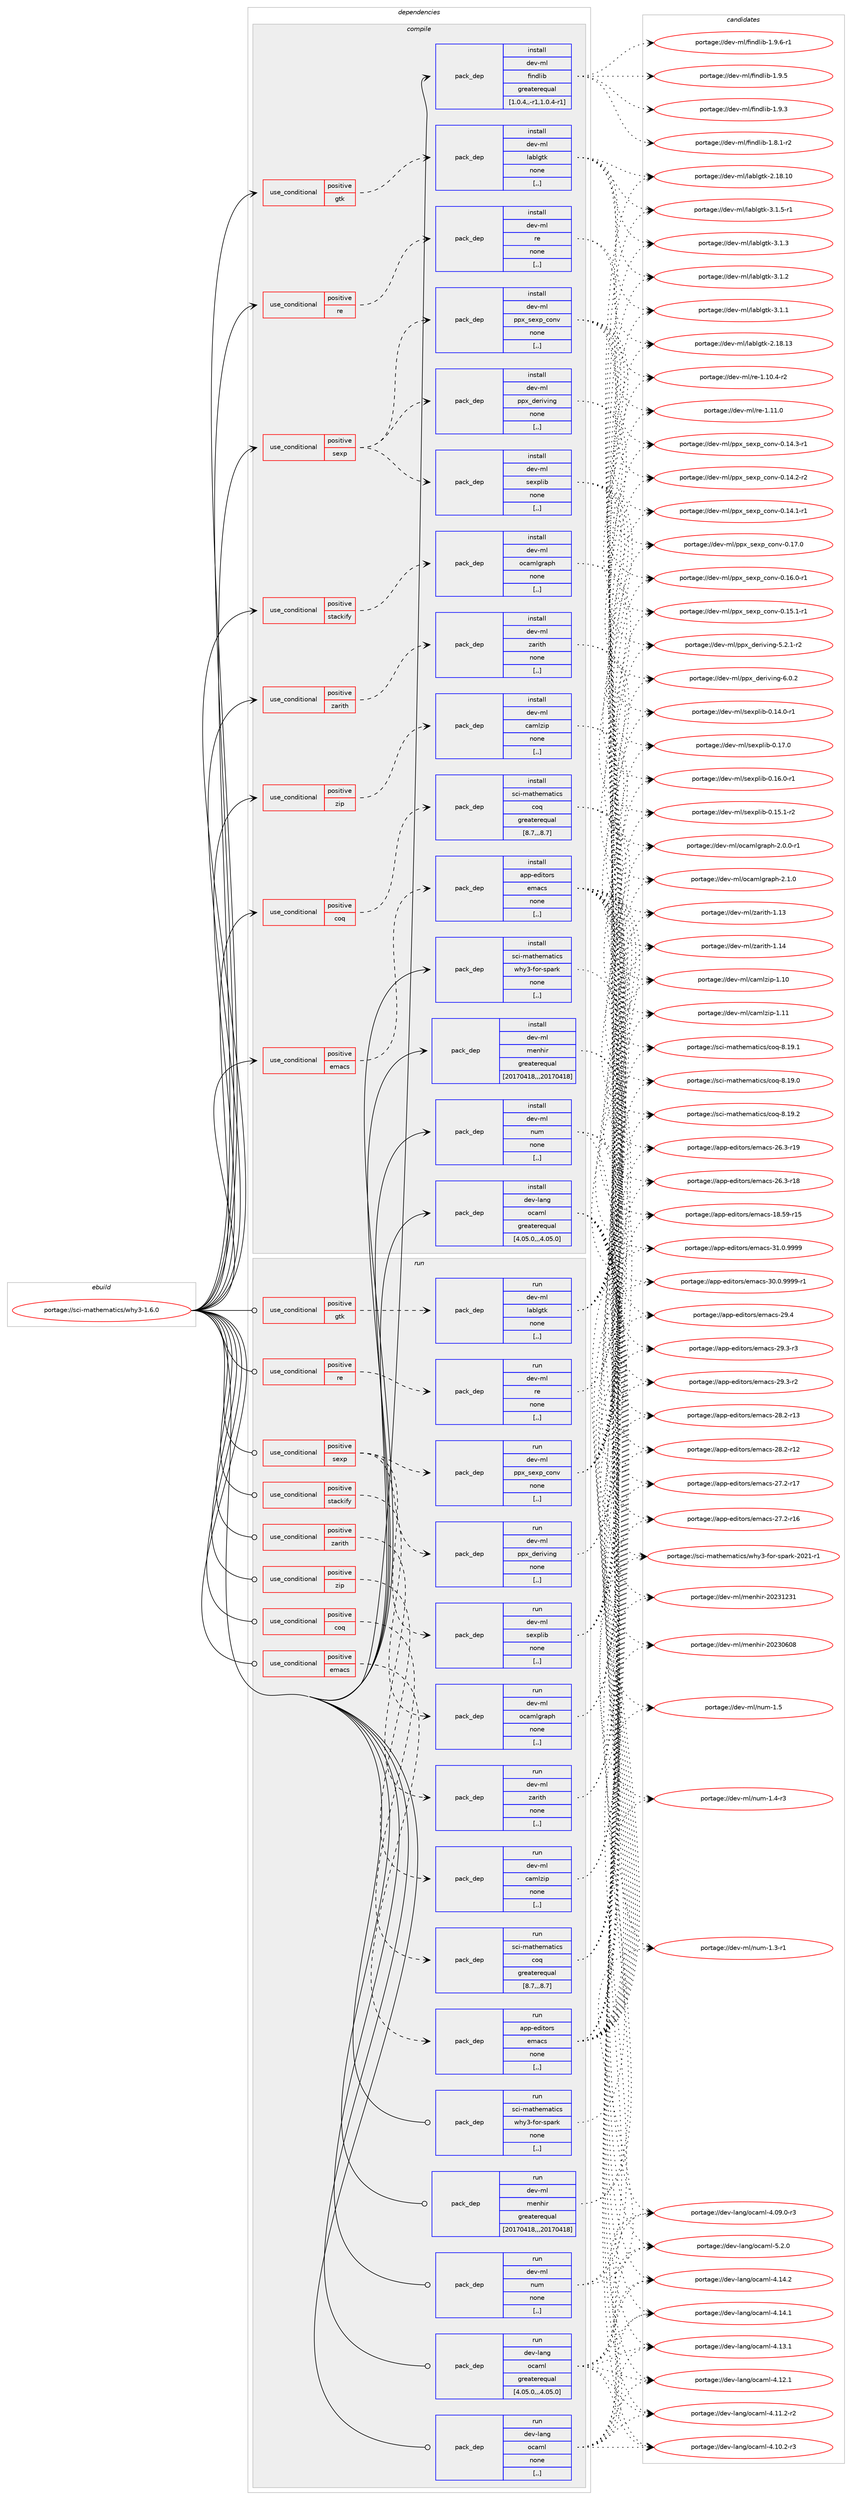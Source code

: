 digraph prolog {

# *************
# Graph options
# *************

newrank=true;
concentrate=true;
compound=true;
graph [rankdir=LR,fontname=Helvetica,fontsize=10,ranksep=1.5];#, ranksep=2.5, nodesep=0.2];
edge  [arrowhead=vee];
node  [fontname=Helvetica,fontsize=10];

# **********
# The ebuild
# **********

subgraph cluster_leftcol {
color=gray;
label=<<i>ebuild</i>>;
id [label="portage://sci-mathematics/why3-1.6.0", color=red, width=4, href="../sci-mathematics/why3-1.6.0.svg"];
}

# ****************
# The dependencies
# ****************

subgraph cluster_midcol {
color=gray;
label=<<i>dependencies</i>>;
subgraph cluster_compile {
fillcolor="#eeeeee";
style=filled;
label=<<i>compile</i>>;
subgraph cond108858 {
dependency410272 [label=<<TABLE BORDER="0" CELLBORDER="1" CELLSPACING="0" CELLPADDING="4"><TR><TD ROWSPAN="3" CELLPADDING="10">use_conditional</TD></TR><TR><TD>positive</TD></TR><TR><TD>coq</TD></TR></TABLE>>, shape=none, color=red];
subgraph pack298514 {
dependency410273 [label=<<TABLE BORDER="0" CELLBORDER="1" CELLSPACING="0" CELLPADDING="4" WIDTH="220"><TR><TD ROWSPAN="6" CELLPADDING="30">pack_dep</TD></TR><TR><TD WIDTH="110">install</TD></TR><TR><TD>sci-mathematics</TD></TR><TR><TD>coq</TD></TR><TR><TD>greaterequal</TD></TR><TR><TD>[8.7,,,8.7]</TD></TR></TABLE>>, shape=none, color=blue];
}
dependency410272:e -> dependency410273:w [weight=20,style="dashed",arrowhead="vee"];
}
id:e -> dependency410272:w [weight=20,style="solid",arrowhead="vee"];
subgraph cond108859 {
dependency410274 [label=<<TABLE BORDER="0" CELLBORDER="1" CELLSPACING="0" CELLPADDING="4"><TR><TD ROWSPAN="3" CELLPADDING="10">use_conditional</TD></TR><TR><TD>positive</TD></TR><TR><TD>emacs</TD></TR></TABLE>>, shape=none, color=red];
subgraph pack298515 {
dependency410275 [label=<<TABLE BORDER="0" CELLBORDER="1" CELLSPACING="0" CELLPADDING="4" WIDTH="220"><TR><TD ROWSPAN="6" CELLPADDING="30">pack_dep</TD></TR><TR><TD WIDTH="110">install</TD></TR><TR><TD>app-editors</TD></TR><TR><TD>emacs</TD></TR><TR><TD>none</TD></TR><TR><TD>[,,]</TD></TR></TABLE>>, shape=none, color=blue];
}
dependency410274:e -> dependency410275:w [weight=20,style="dashed",arrowhead="vee"];
}
id:e -> dependency410274:w [weight=20,style="solid",arrowhead="vee"];
subgraph cond108860 {
dependency410276 [label=<<TABLE BORDER="0" CELLBORDER="1" CELLSPACING="0" CELLPADDING="4"><TR><TD ROWSPAN="3" CELLPADDING="10">use_conditional</TD></TR><TR><TD>positive</TD></TR><TR><TD>gtk</TD></TR></TABLE>>, shape=none, color=red];
subgraph pack298516 {
dependency410277 [label=<<TABLE BORDER="0" CELLBORDER="1" CELLSPACING="0" CELLPADDING="4" WIDTH="220"><TR><TD ROWSPAN="6" CELLPADDING="30">pack_dep</TD></TR><TR><TD WIDTH="110">install</TD></TR><TR><TD>dev-ml</TD></TR><TR><TD>lablgtk</TD></TR><TR><TD>none</TD></TR><TR><TD>[,,]</TD></TR></TABLE>>, shape=none, color=blue];
}
dependency410276:e -> dependency410277:w [weight=20,style="dashed",arrowhead="vee"];
}
id:e -> dependency410276:w [weight=20,style="solid",arrowhead="vee"];
subgraph cond108861 {
dependency410278 [label=<<TABLE BORDER="0" CELLBORDER="1" CELLSPACING="0" CELLPADDING="4"><TR><TD ROWSPAN="3" CELLPADDING="10">use_conditional</TD></TR><TR><TD>positive</TD></TR><TR><TD>re</TD></TR></TABLE>>, shape=none, color=red];
subgraph pack298517 {
dependency410279 [label=<<TABLE BORDER="0" CELLBORDER="1" CELLSPACING="0" CELLPADDING="4" WIDTH="220"><TR><TD ROWSPAN="6" CELLPADDING="30">pack_dep</TD></TR><TR><TD WIDTH="110">install</TD></TR><TR><TD>dev-ml</TD></TR><TR><TD>re</TD></TR><TR><TD>none</TD></TR><TR><TD>[,,]</TD></TR></TABLE>>, shape=none, color=blue];
}
dependency410278:e -> dependency410279:w [weight=20,style="dashed",arrowhead="vee"];
}
id:e -> dependency410278:w [weight=20,style="solid",arrowhead="vee"];
subgraph cond108862 {
dependency410280 [label=<<TABLE BORDER="0" CELLBORDER="1" CELLSPACING="0" CELLPADDING="4"><TR><TD ROWSPAN="3" CELLPADDING="10">use_conditional</TD></TR><TR><TD>positive</TD></TR><TR><TD>sexp</TD></TR></TABLE>>, shape=none, color=red];
subgraph pack298518 {
dependency410281 [label=<<TABLE BORDER="0" CELLBORDER="1" CELLSPACING="0" CELLPADDING="4" WIDTH="220"><TR><TD ROWSPAN="6" CELLPADDING="30">pack_dep</TD></TR><TR><TD WIDTH="110">install</TD></TR><TR><TD>dev-ml</TD></TR><TR><TD>ppx_deriving</TD></TR><TR><TD>none</TD></TR><TR><TD>[,,]</TD></TR></TABLE>>, shape=none, color=blue];
}
dependency410280:e -> dependency410281:w [weight=20,style="dashed",arrowhead="vee"];
subgraph pack298519 {
dependency410282 [label=<<TABLE BORDER="0" CELLBORDER="1" CELLSPACING="0" CELLPADDING="4" WIDTH="220"><TR><TD ROWSPAN="6" CELLPADDING="30">pack_dep</TD></TR><TR><TD WIDTH="110">install</TD></TR><TR><TD>dev-ml</TD></TR><TR><TD>ppx_sexp_conv</TD></TR><TR><TD>none</TD></TR><TR><TD>[,,]</TD></TR></TABLE>>, shape=none, color=blue];
}
dependency410280:e -> dependency410282:w [weight=20,style="dashed",arrowhead="vee"];
subgraph pack298520 {
dependency410283 [label=<<TABLE BORDER="0" CELLBORDER="1" CELLSPACING="0" CELLPADDING="4" WIDTH="220"><TR><TD ROWSPAN="6" CELLPADDING="30">pack_dep</TD></TR><TR><TD WIDTH="110">install</TD></TR><TR><TD>dev-ml</TD></TR><TR><TD>sexplib</TD></TR><TR><TD>none</TD></TR><TR><TD>[,,]</TD></TR></TABLE>>, shape=none, color=blue];
}
dependency410280:e -> dependency410283:w [weight=20,style="dashed",arrowhead="vee"];
}
id:e -> dependency410280:w [weight=20,style="solid",arrowhead="vee"];
subgraph cond108863 {
dependency410284 [label=<<TABLE BORDER="0" CELLBORDER="1" CELLSPACING="0" CELLPADDING="4"><TR><TD ROWSPAN="3" CELLPADDING="10">use_conditional</TD></TR><TR><TD>positive</TD></TR><TR><TD>stackify</TD></TR></TABLE>>, shape=none, color=red];
subgraph pack298521 {
dependency410285 [label=<<TABLE BORDER="0" CELLBORDER="1" CELLSPACING="0" CELLPADDING="4" WIDTH="220"><TR><TD ROWSPAN="6" CELLPADDING="30">pack_dep</TD></TR><TR><TD WIDTH="110">install</TD></TR><TR><TD>dev-ml</TD></TR><TR><TD>ocamlgraph</TD></TR><TR><TD>none</TD></TR><TR><TD>[,,]</TD></TR></TABLE>>, shape=none, color=blue];
}
dependency410284:e -> dependency410285:w [weight=20,style="dashed",arrowhead="vee"];
}
id:e -> dependency410284:w [weight=20,style="solid",arrowhead="vee"];
subgraph cond108864 {
dependency410286 [label=<<TABLE BORDER="0" CELLBORDER="1" CELLSPACING="0" CELLPADDING="4"><TR><TD ROWSPAN="3" CELLPADDING="10">use_conditional</TD></TR><TR><TD>positive</TD></TR><TR><TD>zarith</TD></TR></TABLE>>, shape=none, color=red];
subgraph pack298522 {
dependency410287 [label=<<TABLE BORDER="0" CELLBORDER="1" CELLSPACING="0" CELLPADDING="4" WIDTH="220"><TR><TD ROWSPAN="6" CELLPADDING="30">pack_dep</TD></TR><TR><TD WIDTH="110">install</TD></TR><TR><TD>dev-ml</TD></TR><TR><TD>zarith</TD></TR><TR><TD>none</TD></TR><TR><TD>[,,]</TD></TR></TABLE>>, shape=none, color=blue];
}
dependency410286:e -> dependency410287:w [weight=20,style="dashed",arrowhead="vee"];
}
id:e -> dependency410286:w [weight=20,style="solid",arrowhead="vee"];
subgraph cond108865 {
dependency410288 [label=<<TABLE BORDER="0" CELLBORDER="1" CELLSPACING="0" CELLPADDING="4"><TR><TD ROWSPAN="3" CELLPADDING="10">use_conditional</TD></TR><TR><TD>positive</TD></TR><TR><TD>zip</TD></TR></TABLE>>, shape=none, color=red];
subgraph pack298523 {
dependency410289 [label=<<TABLE BORDER="0" CELLBORDER="1" CELLSPACING="0" CELLPADDING="4" WIDTH="220"><TR><TD ROWSPAN="6" CELLPADDING="30">pack_dep</TD></TR><TR><TD WIDTH="110">install</TD></TR><TR><TD>dev-ml</TD></TR><TR><TD>camlzip</TD></TR><TR><TD>none</TD></TR><TR><TD>[,,]</TD></TR></TABLE>>, shape=none, color=blue];
}
dependency410288:e -> dependency410289:w [weight=20,style="dashed",arrowhead="vee"];
}
id:e -> dependency410288:w [weight=20,style="solid",arrowhead="vee"];
subgraph pack298524 {
dependency410290 [label=<<TABLE BORDER="0" CELLBORDER="1" CELLSPACING="0" CELLPADDING="4" WIDTH="220"><TR><TD ROWSPAN="6" CELLPADDING="30">pack_dep</TD></TR><TR><TD WIDTH="110">install</TD></TR><TR><TD>dev-lang</TD></TR><TR><TD>ocaml</TD></TR><TR><TD>greaterequal</TD></TR><TR><TD>[4.05.0,,,4.05.0]</TD></TR></TABLE>>, shape=none, color=blue];
}
id:e -> dependency410290:w [weight=20,style="solid",arrowhead="vee"];
subgraph pack298525 {
dependency410291 [label=<<TABLE BORDER="0" CELLBORDER="1" CELLSPACING="0" CELLPADDING="4" WIDTH="220"><TR><TD ROWSPAN="6" CELLPADDING="30">pack_dep</TD></TR><TR><TD WIDTH="110">install</TD></TR><TR><TD>dev-ml</TD></TR><TR><TD>findlib</TD></TR><TR><TD>greaterequal</TD></TR><TR><TD>[1.0.4,,-r1,1.0.4-r1]</TD></TR></TABLE>>, shape=none, color=blue];
}
id:e -> dependency410291:w [weight=20,style="solid",arrowhead="vee"];
subgraph pack298526 {
dependency410292 [label=<<TABLE BORDER="0" CELLBORDER="1" CELLSPACING="0" CELLPADDING="4" WIDTH="220"><TR><TD ROWSPAN="6" CELLPADDING="30">pack_dep</TD></TR><TR><TD WIDTH="110">install</TD></TR><TR><TD>dev-ml</TD></TR><TR><TD>menhir</TD></TR><TR><TD>greaterequal</TD></TR><TR><TD>[20170418,,,20170418]</TD></TR></TABLE>>, shape=none, color=blue];
}
id:e -> dependency410292:w [weight=20,style="solid",arrowhead="vee"];
subgraph pack298527 {
dependency410293 [label=<<TABLE BORDER="0" CELLBORDER="1" CELLSPACING="0" CELLPADDING="4" WIDTH="220"><TR><TD ROWSPAN="6" CELLPADDING="30">pack_dep</TD></TR><TR><TD WIDTH="110">install</TD></TR><TR><TD>dev-ml</TD></TR><TR><TD>num</TD></TR><TR><TD>none</TD></TR><TR><TD>[,,]</TD></TR></TABLE>>, shape=none, color=blue];
}
id:e -> dependency410293:w [weight=20,style="solid",arrowhead="vee"];
subgraph pack298528 {
dependency410294 [label=<<TABLE BORDER="0" CELLBORDER="1" CELLSPACING="0" CELLPADDING="4" WIDTH="220"><TR><TD ROWSPAN="6" CELLPADDING="30">pack_dep</TD></TR><TR><TD WIDTH="110">install</TD></TR><TR><TD>sci-mathematics</TD></TR><TR><TD>why3-for-spark</TD></TR><TR><TD>none</TD></TR><TR><TD>[,,]</TD></TR></TABLE>>, shape=none, color=blue];
}
id:e -> dependency410294:w [weight=20,style="solid",arrowhead="vee"];
}
subgraph cluster_compileandrun {
fillcolor="#eeeeee";
style=filled;
label=<<i>compile and run</i>>;
}
subgraph cluster_run {
fillcolor="#eeeeee";
style=filled;
label=<<i>run</i>>;
subgraph cond108866 {
dependency410295 [label=<<TABLE BORDER="0" CELLBORDER="1" CELLSPACING="0" CELLPADDING="4"><TR><TD ROWSPAN="3" CELLPADDING="10">use_conditional</TD></TR><TR><TD>positive</TD></TR><TR><TD>coq</TD></TR></TABLE>>, shape=none, color=red];
subgraph pack298529 {
dependency410296 [label=<<TABLE BORDER="0" CELLBORDER="1" CELLSPACING="0" CELLPADDING="4" WIDTH="220"><TR><TD ROWSPAN="6" CELLPADDING="30">pack_dep</TD></TR><TR><TD WIDTH="110">run</TD></TR><TR><TD>sci-mathematics</TD></TR><TR><TD>coq</TD></TR><TR><TD>greaterequal</TD></TR><TR><TD>[8.7,,,8.7]</TD></TR></TABLE>>, shape=none, color=blue];
}
dependency410295:e -> dependency410296:w [weight=20,style="dashed",arrowhead="vee"];
}
id:e -> dependency410295:w [weight=20,style="solid",arrowhead="odot"];
subgraph cond108867 {
dependency410297 [label=<<TABLE BORDER="0" CELLBORDER="1" CELLSPACING="0" CELLPADDING="4"><TR><TD ROWSPAN="3" CELLPADDING="10">use_conditional</TD></TR><TR><TD>positive</TD></TR><TR><TD>emacs</TD></TR></TABLE>>, shape=none, color=red];
subgraph pack298530 {
dependency410298 [label=<<TABLE BORDER="0" CELLBORDER="1" CELLSPACING="0" CELLPADDING="4" WIDTH="220"><TR><TD ROWSPAN="6" CELLPADDING="30">pack_dep</TD></TR><TR><TD WIDTH="110">run</TD></TR><TR><TD>app-editors</TD></TR><TR><TD>emacs</TD></TR><TR><TD>none</TD></TR><TR><TD>[,,]</TD></TR></TABLE>>, shape=none, color=blue];
}
dependency410297:e -> dependency410298:w [weight=20,style="dashed",arrowhead="vee"];
}
id:e -> dependency410297:w [weight=20,style="solid",arrowhead="odot"];
subgraph cond108868 {
dependency410299 [label=<<TABLE BORDER="0" CELLBORDER="1" CELLSPACING="0" CELLPADDING="4"><TR><TD ROWSPAN="3" CELLPADDING="10">use_conditional</TD></TR><TR><TD>positive</TD></TR><TR><TD>gtk</TD></TR></TABLE>>, shape=none, color=red];
subgraph pack298531 {
dependency410300 [label=<<TABLE BORDER="0" CELLBORDER="1" CELLSPACING="0" CELLPADDING="4" WIDTH="220"><TR><TD ROWSPAN="6" CELLPADDING="30">pack_dep</TD></TR><TR><TD WIDTH="110">run</TD></TR><TR><TD>dev-ml</TD></TR><TR><TD>lablgtk</TD></TR><TR><TD>none</TD></TR><TR><TD>[,,]</TD></TR></TABLE>>, shape=none, color=blue];
}
dependency410299:e -> dependency410300:w [weight=20,style="dashed",arrowhead="vee"];
}
id:e -> dependency410299:w [weight=20,style="solid",arrowhead="odot"];
subgraph cond108869 {
dependency410301 [label=<<TABLE BORDER="0" CELLBORDER="1" CELLSPACING="0" CELLPADDING="4"><TR><TD ROWSPAN="3" CELLPADDING="10">use_conditional</TD></TR><TR><TD>positive</TD></TR><TR><TD>re</TD></TR></TABLE>>, shape=none, color=red];
subgraph pack298532 {
dependency410302 [label=<<TABLE BORDER="0" CELLBORDER="1" CELLSPACING="0" CELLPADDING="4" WIDTH="220"><TR><TD ROWSPAN="6" CELLPADDING="30">pack_dep</TD></TR><TR><TD WIDTH="110">run</TD></TR><TR><TD>dev-ml</TD></TR><TR><TD>re</TD></TR><TR><TD>none</TD></TR><TR><TD>[,,]</TD></TR></TABLE>>, shape=none, color=blue];
}
dependency410301:e -> dependency410302:w [weight=20,style="dashed",arrowhead="vee"];
}
id:e -> dependency410301:w [weight=20,style="solid",arrowhead="odot"];
subgraph cond108870 {
dependency410303 [label=<<TABLE BORDER="0" CELLBORDER="1" CELLSPACING="0" CELLPADDING="4"><TR><TD ROWSPAN="3" CELLPADDING="10">use_conditional</TD></TR><TR><TD>positive</TD></TR><TR><TD>sexp</TD></TR></TABLE>>, shape=none, color=red];
subgraph pack298533 {
dependency410304 [label=<<TABLE BORDER="0" CELLBORDER="1" CELLSPACING="0" CELLPADDING="4" WIDTH="220"><TR><TD ROWSPAN="6" CELLPADDING="30">pack_dep</TD></TR><TR><TD WIDTH="110">run</TD></TR><TR><TD>dev-ml</TD></TR><TR><TD>ppx_deriving</TD></TR><TR><TD>none</TD></TR><TR><TD>[,,]</TD></TR></TABLE>>, shape=none, color=blue];
}
dependency410303:e -> dependency410304:w [weight=20,style="dashed",arrowhead="vee"];
subgraph pack298534 {
dependency410305 [label=<<TABLE BORDER="0" CELLBORDER="1" CELLSPACING="0" CELLPADDING="4" WIDTH="220"><TR><TD ROWSPAN="6" CELLPADDING="30">pack_dep</TD></TR><TR><TD WIDTH="110">run</TD></TR><TR><TD>dev-ml</TD></TR><TR><TD>ppx_sexp_conv</TD></TR><TR><TD>none</TD></TR><TR><TD>[,,]</TD></TR></TABLE>>, shape=none, color=blue];
}
dependency410303:e -> dependency410305:w [weight=20,style="dashed",arrowhead="vee"];
subgraph pack298535 {
dependency410306 [label=<<TABLE BORDER="0" CELLBORDER="1" CELLSPACING="0" CELLPADDING="4" WIDTH="220"><TR><TD ROWSPAN="6" CELLPADDING="30">pack_dep</TD></TR><TR><TD WIDTH="110">run</TD></TR><TR><TD>dev-ml</TD></TR><TR><TD>sexplib</TD></TR><TR><TD>none</TD></TR><TR><TD>[,,]</TD></TR></TABLE>>, shape=none, color=blue];
}
dependency410303:e -> dependency410306:w [weight=20,style="dashed",arrowhead="vee"];
}
id:e -> dependency410303:w [weight=20,style="solid",arrowhead="odot"];
subgraph cond108871 {
dependency410307 [label=<<TABLE BORDER="0" CELLBORDER="1" CELLSPACING="0" CELLPADDING="4"><TR><TD ROWSPAN="3" CELLPADDING="10">use_conditional</TD></TR><TR><TD>positive</TD></TR><TR><TD>stackify</TD></TR></TABLE>>, shape=none, color=red];
subgraph pack298536 {
dependency410308 [label=<<TABLE BORDER="0" CELLBORDER="1" CELLSPACING="0" CELLPADDING="4" WIDTH="220"><TR><TD ROWSPAN="6" CELLPADDING="30">pack_dep</TD></TR><TR><TD WIDTH="110">run</TD></TR><TR><TD>dev-ml</TD></TR><TR><TD>ocamlgraph</TD></TR><TR><TD>none</TD></TR><TR><TD>[,,]</TD></TR></TABLE>>, shape=none, color=blue];
}
dependency410307:e -> dependency410308:w [weight=20,style="dashed",arrowhead="vee"];
}
id:e -> dependency410307:w [weight=20,style="solid",arrowhead="odot"];
subgraph cond108872 {
dependency410309 [label=<<TABLE BORDER="0" CELLBORDER="1" CELLSPACING="0" CELLPADDING="4"><TR><TD ROWSPAN="3" CELLPADDING="10">use_conditional</TD></TR><TR><TD>positive</TD></TR><TR><TD>zarith</TD></TR></TABLE>>, shape=none, color=red];
subgraph pack298537 {
dependency410310 [label=<<TABLE BORDER="0" CELLBORDER="1" CELLSPACING="0" CELLPADDING="4" WIDTH="220"><TR><TD ROWSPAN="6" CELLPADDING="30">pack_dep</TD></TR><TR><TD WIDTH="110">run</TD></TR><TR><TD>dev-ml</TD></TR><TR><TD>zarith</TD></TR><TR><TD>none</TD></TR><TR><TD>[,,]</TD></TR></TABLE>>, shape=none, color=blue];
}
dependency410309:e -> dependency410310:w [weight=20,style="dashed",arrowhead="vee"];
}
id:e -> dependency410309:w [weight=20,style="solid",arrowhead="odot"];
subgraph cond108873 {
dependency410311 [label=<<TABLE BORDER="0" CELLBORDER="1" CELLSPACING="0" CELLPADDING="4"><TR><TD ROWSPAN="3" CELLPADDING="10">use_conditional</TD></TR><TR><TD>positive</TD></TR><TR><TD>zip</TD></TR></TABLE>>, shape=none, color=red];
subgraph pack298538 {
dependency410312 [label=<<TABLE BORDER="0" CELLBORDER="1" CELLSPACING="0" CELLPADDING="4" WIDTH="220"><TR><TD ROWSPAN="6" CELLPADDING="30">pack_dep</TD></TR><TR><TD WIDTH="110">run</TD></TR><TR><TD>dev-ml</TD></TR><TR><TD>camlzip</TD></TR><TR><TD>none</TD></TR><TR><TD>[,,]</TD></TR></TABLE>>, shape=none, color=blue];
}
dependency410311:e -> dependency410312:w [weight=20,style="dashed",arrowhead="vee"];
}
id:e -> dependency410311:w [weight=20,style="solid",arrowhead="odot"];
subgraph pack298539 {
dependency410313 [label=<<TABLE BORDER="0" CELLBORDER="1" CELLSPACING="0" CELLPADDING="4" WIDTH="220"><TR><TD ROWSPAN="6" CELLPADDING="30">pack_dep</TD></TR><TR><TD WIDTH="110">run</TD></TR><TR><TD>dev-lang</TD></TR><TR><TD>ocaml</TD></TR><TR><TD>greaterequal</TD></TR><TR><TD>[4.05.0,,,4.05.0]</TD></TR></TABLE>>, shape=none, color=blue];
}
id:e -> dependency410313:w [weight=20,style="solid",arrowhead="odot"];
subgraph pack298540 {
dependency410314 [label=<<TABLE BORDER="0" CELLBORDER="1" CELLSPACING="0" CELLPADDING="4" WIDTH="220"><TR><TD ROWSPAN="6" CELLPADDING="30">pack_dep</TD></TR><TR><TD WIDTH="110">run</TD></TR><TR><TD>dev-lang</TD></TR><TR><TD>ocaml</TD></TR><TR><TD>none</TD></TR><TR><TD>[,,]</TD></TR></TABLE>>, shape=none, color=blue];
}
id:e -> dependency410314:w [weight=20,style="solid",arrowhead="odot"];
subgraph pack298541 {
dependency410315 [label=<<TABLE BORDER="0" CELLBORDER="1" CELLSPACING="0" CELLPADDING="4" WIDTH="220"><TR><TD ROWSPAN="6" CELLPADDING="30">pack_dep</TD></TR><TR><TD WIDTH="110">run</TD></TR><TR><TD>dev-ml</TD></TR><TR><TD>menhir</TD></TR><TR><TD>greaterequal</TD></TR><TR><TD>[20170418,,,20170418]</TD></TR></TABLE>>, shape=none, color=blue];
}
id:e -> dependency410315:w [weight=20,style="solid",arrowhead="odot"];
subgraph pack298542 {
dependency410316 [label=<<TABLE BORDER="0" CELLBORDER="1" CELLSPACING="0" CELLPADDING="4" WIDTH="220"><TR><TD ROWSPAN="6" CELLPADDING="30">pack_dep</TD></TR><TR><TD WIDTH="110">run</TD></TR><TR><TD>dev-ml</TD></TR><TR><TD>num</TD></TR><TR><TD>none</TD></TR><TR><TD>[,,]</TD></TR></TABLE>>, shape=none, color=blue];
}
id:e -> dependency410316:w [weight=20,style="solid",arrowhead="odot"];
subgraph pack298543 {
dependency410317 [label=<<TABLE BORDER="0" CELLBORDER="1" CELLSPACING="0" CELLPADDING="4" WIDTH="220"><TR><TD ROWSPAN="6" CELLPADDING="30">pack_dep</TD></TR><TR><TD WIDTH="110">run</TD></TR><TR><TD>sci-mathematics</TD></TR><TR><TD>why3-for-spark</TD></TR><TR><TD>none</TD></TR><TR><TD>[,,]</TD></TR></TABLE>>, shape=none, color=blue];
}
id:e -> dependency410317:w [weight=20,style="solid",arrowhead="odot"];
}
}

# **************
# The candidates
# **************

subgraph cluster_choices {
rank=same;
color=gray;
label=<<i>candidates</i>>;

subgraph choice298514 {
color=black;
nodesep=1;
choice1159910545109971161041011099711610599115479911111345564649574650 [label="portage://sci-mathematics/coq-8.19.2", color=red, width=4,href="../sci-mathematics/coq-8.19.2.svg"];
choice1159910545109971161041011099711610599115479911111345564649574649 [label="portage://sci-mathematics/coq-8.19.1", color=red, width=4,href="../sci-mathematics/coq-8.19.1.svg"];
choice1159910545109971161041011099711610599115479911111345564649574648 [label="portage://sci-mathematics/coq-8.19.0", color=red, width=4,href="../sci-mathematics/coq-8.19.0.svg"];
dependency410273:e -> choice1159910545109971161041011099711610599115479911111345564649574650:w [style=dotted,weight="100"];
dependency410273:e -> choice1159910545109971161041011099711610599115479911111345564649574649:w [style=dotted,weight="100"];
dependency410273:e -> choice1159910545109971161041011099711610599115479911111345564649574648:w [style=dotted,weight="100"];
}
subgraph choice298515 {
color=black;
nodesep=1;
choice971121124510110010511611111411547101109979911545514946484657575757 [label="portage://app-editors/emacs-31.0.9999", color=red, width=4,href="../app-editors/emacs-31.0.9999.svg"];
choice9711211245101100105116111114115471011099799115455148464846575757574511449 [label="portage://app-editors/emacs-30.0.9999-r1", color=red, width=4,href="../app-editors/emacs-30.0.9999-r1.svg"];
choice97112112451011001051161111141154710110997991154550574652 [label="portage://app-editors/emacs-29.4", color=red, width=4,href="../app-editors/emacs-29.4.svg"];
choice971121124510110010511611111411547101109979911545505746514511451 [label="portage://app-editors/emacs-29.3-r3", color=red, width=4,href="../app-editors/emacs-29.3-r3.svg"];
choice971121124510110010511611111411547101109979911545505746514511450 [label="portage://app-editors/emacs-29.3-r2", color=red, width=4,href="../app-editors/emacs-29.3-r2.svg"];
choice97112112451011001051161111141154710110997991154550564650451144951 [label="portage://app-editors/emacs-28.2-r13", color=red, width=4,href="../app-editors/emacs-28.2-r13.svg"];
choice97112112451011001051161111141154710110997991154550564650451144950 [label="portage://app-editors/emacs-28.2-r12", color=red, width=4,href="../app-editors/emacs-28.2-r12.svg"];
choice97112112451011001051161111141154710110997991154550554650451144955 [label="portage://app-editors/emacs-27.2-r17", color=red, width=4,href="../app-editors/emacs-27.2-r17.svg"];
choice97112112451011001051161111141154710110997991154550554650451144954 [label="portage://app-editors/emacs-27.2-r16", color=red, width=4,href="../app-editors/emacs-27.2-r16.svg"];
choice97112112451011001051161111141154710110997991154550544651451144957 [label="portage://app-editors/emacs-26.3-r19", color=red, width=4,href="../app-editors/emacs-26.3-r19.svg"];
choice97112112451011001051161111141154710110997991154550544651451144956 [label="portage://app-editors/emacs-26.3-r18", color=red, width=4,href="../app-editors/emacs-26.3-r18.svg"];
choice9711211245101100105116111114115471011099799115454956465357451144953 [label="portage://app-editors/emacs-18.59-r15", color=red, width=4,href="../app-editors/emacs-18.59-r15.svg"];
dependency410275:e -> choice971121124510110010511611111411547101109979911545514946484657575757:w [style=dotted,weight="100"];
dependency410275:e -> choice9711211245101100105116111114115471011099799115455148464846575757574511449:w [style=dotted,weight="100"];
dependency410275:e -> choice97112112451011001051161111141154710110997991154550574652:w [style=dotted,weight="100"];
dependency410275:e -> choice971121124510110010511611111411547101109979911545505746514511451:w [style=dotted,weight="100"];
dependency410275:e -> choice971121124510110010511611111411547101109979911545505746514511450:w [style=dotted,weight="100"];
dependency410275:e -> choice97112112451011001051161111141154710110997991154550564650451144951:w [style=dotted,weight="100"];
dependency410275:e -> choice97112112451011001051161111141154710110997991154550564650451144950:w [style=dotted,weight="100"];
dependency410275:e -> choice97112112451011001051161111141154710110997991154550554650451144955:w [style=dotted,weight="100"];
dependency410275:e -> choice97112112451011001051161111141154710110997991154550554650451144954:w [style=dotted,weight="100"];
dependency410275:e -> choice97112112451011001051161111141154710110997991154550544651451144957:w [style=dotted,weight="100"];
dependency410275:e -> choice97112112451011001051161111141154710110997991154550544651451144956:w [style=dotted,weight="100"];
dependency410275:e -> choice9711211245101100105116111114115471011099799115454956465357451144953:w [style=dotted,weight="100"];
}
subgraph choice298516 {
color=black;
nodesep=1;
choice100101118451091084710897981081031161074551464946534511449 [label="portage://dev-ml/lablgtk-3.1.5-r1", color=red, width=4,href="../dev-ml/lablgtk-3.1.5-r1.svg"];
choice10010111845109108471089798108103116107455146494651 [label="portage://dev-ml/lablgtk-3.1.3", color=red, width=4,href="../dev-ml/lablgtk-3.1.3.svg"];
choice10010111845109108471089798108103116107455146494650 [label="portage://dev-ml/lablgtk-3.1.2", color=red, width=4,href="../dev-ml/lablgtk-3.1.2.svg"];
choice10010111845109108471089798108103116107455146494649 [label="portage://dev-ml/lablgtk-3.1.1", color=red, width=4,href="../dev-ml/lablgtk-3.1.1.svg"];
choice100101118451091084710897981081031161074550464956464951 [label="portage://dev-ml/lablgtk-2.18.13", color=red, width=4,href="../dev-ml/lablgtk-2.18.13.svg"];
choice100101118451091084710897981081031161074550464956464948 [label="portage://dev-ml/lablgtk-2.18.10", color=red, width=4,href="../dev-ml/lablgtk-2.18.10.svg"];
dependency410277:e -> choice100101118451091084710897981081031161074551464946534511449:w [style=dotted,weight="100"];
dependency410277:e -> choice10010111845109108471089798108103116107455146494651:w [style=dotted,weight="100"];
dependency410277:e -> choice10010111845109108471089798108103116107455146494650:w [style=dotted,weight="100"];
dependency410277:e -> choice10010111845109108471089798108103116107455146494649:w [style=dotted,weight="100"];
dependency410277:e -> choice100101118451091084710897981081031161074550464956464951:w [style=dotted,weight="100"];
dependency410277:e -> choice100101118451091084710897981081031161074550464956464948:w [style=dotted,weight="100"];
}
subgraph choice298517 {
color=black;
nodesep=1;
choice100101118451091084711410145494649494648 [label="portage://dev-ml/re-1.11.0", color=red, width=4,href="../dev-ml/re-1.11.0.svg"];
choice1001011184510910847114101454946494846524511450 [label="portage://dev-ml/re-1.10.4-r2", color=red, width=4,href="../dev-ml/re-1.10.4-r2.svg"];
dependency410279:e -> choice100101118451091084711410145494649494648:w [style=dotted,weight="100"];
dependency410279:e -> choice1001011184510910847114101454946494846524511450:w [style=dotted,weight="100"];
}
subgraph choice298518 {
color=black;
nodesep=1;
choice100101118451091084711211212095100101114105118105110103455446484650 [label="portage://dev-ml/ppx_deriving-6.0.2", color=red, width=4,href="../dev-ml/ppx_deriving-6.0.2.svg"];
choice1001011184510910847112112120951001011141051181051101034553465046494511450 [label="portage://dev-ml/ppx_deriving-5.2.1-r2", color=red, width=4,href="../dev-ml/ppx_deriving-5.2.1-r2.svg"];
dependency410281:e -> choice100101118451091084711211212095100101114105118105110103455446484650:w [style=dotted,weight="100"];
dependency410281:e -> choice1001011184510910847112112120951001011141051181051101034553465046494511450:w [style=dotted,weight="100"];
}
subgraph choice298519 {
color=black;
nodesep=1;
choice100101118451091084711211212095115101120112959911111011845484649554648 [label="portage://dev-ml/ppx_sexp_conv-0.17.0", color=red, width=4,href="../dev-ml/ppx_sexp_conv-0.17.0.svg"];
choice1001011184510910847112112120951151011201129599111110118454846495446484511449 [label="portage://dev-ml/ppx_sexp_conv-0.16.0-r1", color=red, width=4,href="../dev-ml/ppx_sexp_conv-0.16.0-r1.svg"];
choice1001011184510910847112112120951151011201129599111110118454846495346494511449 [label="portage://dev-ml/ppx_sexp_conv-0.15.1-r1", color=red, width=4,href="../dev-ml/ppx_sexp_conv-0.15.1-r1.svg"];
choice1001011184510910847112112120951151011201129599111110118454846495246514511449 [label="portage://dev-ml/ppx_sexp_conv-0.14.3-r1", color=red, width=4,href="../dev-ml/ppx_sexp_conv-0.14.3-r1.svg"];
choice1001011184510910847112112120951151011201129599111110118454846495246504511450 [label="portage://dev-ml/ppx_sexp_conv-0.14.2-r2", color=red, width=4,href="../dev-ml/ppx_sexp_conv-0.14.2-r2.svg"];
choice1001011184510910847112112120951151011201129599111110118454846495246494511449 [label="portage://dev-ml/ppx_sexp_conv-0.14.1-r1", color=red, width=4,href="../dev-ml/ppx_sexp_conv-0.14.1-r1.svg"];
dependency410282:e -> choice100101118451091084711211212095115101120112959911111011845484649554648:w [style=dotted,weight="100"];
dependency410282:e -> choice1001011184510910847112112120951151011201129599111110118454846495446484511449:w [style=dotted,weight="100"];
dependency410282:e -> choice1001011184510910847112112120951151011201129599111110118454846495346494511449:w [style=dotted,weight="100"];
dependency410282:e -> choice1001011184510910847112112120951151011201129599111110118454846495246514511449:w [style=dotted,weight="100"];
dependency410282:e -> choice1001011184510910847112112120951151011201129599111110118454846495246504511450:w [style=dotted,weight="100"];
dependency410282:e -> choice1001011184510910847112112120951151011201129599111110118454846495246494511449:w [style=dotted,weight="100"];
}
subgraph choice298520 {
color=black;
nodesep=1;
choice10010111845109108471151011201121081059845484649554648 [label="portage://dev-ml/sexplib-0.17.0", color=red, width=4,href="../dev-ml/sexplib-0.17.0.svg"];
choice100101118451091084711510112011210810598454846495446484511449 [label="portage://dev-ml/sexplib-0.16.0-r1", color=red, width=4,href="../dev-ml/sexplib-0.16.0-r1.svg"];
choice100101118451091084711510112011210810598454846495346494511450 [label="portage://dev-ml/sexplib-0.15.1-r2", color=red, width=4,href="../dev-ml/sexplib-0.15.1-r2.svg"];
choice100101118451091084711510112011210810598454846495246484511449 [label="portage://dev-ml/sexplib-0.14.0-r1", color=red, width=4,href="../dev-ml/sexplib-0.14.0-r1.svg"];
dependency410283:e -> choice10010111845109108471151011201121081059845484649554648:w [style=dotted,weight="100"];
dependency410283:e -> choice100101118451091084711510112011210810598454846495446484511449:w [style=dotted,weight="100"];
dependency410283:e -> choice100101118451091084711510112011210810598454846495346494511450:w [style=dotted,weight="100"];
dependency410283:e -> choice100101118451091084711510112011210810598454846495246484511449:w [style=dotted,weight="100"];
}
subgraph choice298521 {
color=black;
nodesep=1;
choice1001011184510910847111999710910810311497112104455046494648 [label="portage://dev-ml/ocamlgraph-2.1.0", color=red, width=4,href="../dev-ml/ocamlgraph-2.1.0.svg"];
choice10010111845109108471119997109108103114971121044550464846484511449 [label="portage://dev-ml/ocamlgraph-2.0.0-r1", color=red, width=4,href="../dev-ml/ocamlgraph-2.0.0-r1.svg"];
dependency410285:e -> choice1001011184510910847111999710910810311497112104455046494648:w [style=dotted,weight="100"];
dependency410285:e -> choice10010111845109108471119997109108103114971121044550464846484511449:w [style=dotted,weight="100"];
}
subgraph choice298522 {
color=black;
nodesep=1;
choice1001011184510910847122971141051161044549464952 [label="portage://dev-ml/zarith-1.14", color=red, width=4,href="../dev-ml/zarith-1.14.svg"];
choice1001011184510910847122971141051161044549464951 [label="portage://dev-ml/zarith-1.13", color=red, width=4,href="../dev-ml/zarith-1.13.svg"];
dependency410287:e -> choice1001011184510910847122971141051161044549464952:w [style=dotted,weight="100"];
dependency410287:e -> choice1001011184510910847122971141051161044549464951:w [style=dotted,weight="100"];
}
subgraph choice298523 {
color=black;
nodesep=1;
choice100101118451091084799971091081221051124549464949 [label="portage://dev-ml/camlzip-1.11", color=red, width=4,href="../dev-ml/camlzip-1.11.svg"];
choice100101118451091084799971091081221051124549464948 [label="portage://dev-ml/camlzip-1.10", color=red, width=4,href="../dev-ml/camlzip-1.10.svg"];
dependency410289:e -> choice100101118451091084799971091081221051124549464949:w [style=dotted,weight="100"];
dependency410289:e -> choice100101118451091084799971091081221051124549464948:w [style=dotted,weight="100"];
}
subgraph choice298524 {
color=black;
nodesep=1;
choice1001011184510897110103471119997109108455346504648 [label="portage://dev-lang/ocaml-5.2.0", color=red, width=4,href="../dev-lang/ocaml-5.2.0.svg"];
choice100101118451089711010347111999710910845524649524650 [label="portage://dev-lang/ocaml-4.14.2", color=red, width=4,href="../dev-lang/ocaml-4.14.2.svg"];
choice100101118451089711010347111999710910845524649524649 [label="portage://dev-lang/ocaml-4.14.1", color=red, width=4,href="../dev-lang/ocaml-4.14.1.svg"];
choice100101118451089711010347111999710910845524649514649 [label="portage://dev-lang/ocaml-4.13.1", color=red, width=4,href="../dev-lang/ocaml-4.13.1.svg"];
choice100101118451089711010347111999710910845524649504649 [label="portage://dev-lang/ocaml-4.12.1", color=red, width=4,href="../dev-lang/ocaml-4.12.1.svg"];
choice1001011184510897110103471119997109108455246494946504511450 [label="portage://dev-lang/ocaml-4.11.2-r2", color=red, width=4,href="../dev-lang/ocaml-4.11.2-r2.svg"];
choice1001011184510897110103471119997109108455246494846504511451 [label="portage://dev-lang/ocaml-4.10.2-r3", color=red, width=4,href="../dev-lang/ocaml-4.10.2-r3.svg"];
choice1001011184510897110103471119997109108455246485746484511451 [label="portage://dev-lang/ocaml-4.09.0-r3", color=red, width=4,href="../dev-lang/ocaml-4.09.0-r3.svg"];
dependency410290:e -> choice1001011184510897110103471119997109108455346504648:w [style=dotted,weight="100"];
dependency410290:e -> choice100101118451089711010347111999710910845524649524650:w [style=dotted,weight="100"];
dependency410290:e -> choice100101118451089711010347111999710910845524649524649:w [style=dotted,weight="100"];
dependency410290:e -> choice100101118451089711010347111999710910845524649514649:w [style=dotted,weight="100"];
dependency410290:e -> choice100101118451089711010347111999710910845524649504649:w [style=dotted,weight="100"];
dependency410290:e -> choice1001011184510897110103471119997109108455246494946504511450:w [style=dotted,weight="100"];
dependency410290:e -> choice1001011184510897110103471119997109108455246494846504511451:w [style=dotted,weight="100"];
dependency410290:e -> choice1001011184510897110103471119997109108455246485746484511451:w [style=dotted,weight="100"];
}
subgraph choice298525 {
color=black;
nodesep=1;
choice1001011184510910847102105110100108105984549465746544511449 [label="portage://dev-ml/findlib-1.9.6-r1", color=red, width=4,href="../dev-ml/findlib-1.9.6-r1.svg"];
choice100101118451091084710210511010010810598454946574653 [label="portage://dev-ml/findlib-1.9.5", color=red, width=4,href="../dev-ml/findlib-1.9.5.svg"];
choice100101118451091084710210511010010810598454946574651 [label="portage://dev-ml/findlib-1.9.3", color=red, width=4,href="../dev-ml/findlib-1.9.3.svg"];
choice1001011184510910847102105110100108105984549465646494511450 [label="portage://dev-ml/findlib-1.8.1-r2", color=red, width=4,href="../dev-ml/findlib-1.8.1-r2.svg"];
dependency410291:e -> choice1001011184510910847102105110100108105984549465746544511449:w [style=dotted,weight="100"];
dependency410291:e -> choice100101118451091084710210511010010810598454946574653:w [style=dotted,weight="100"];
dependency410291:e -> choice100101118451091084710210511010010810598454946574651:w [style=dotted,weight="100"];
dependency410291:e -> choice1001011184510910847102105110100108105984549465646494511450:w [style=dotted,weight="100"];
}
subgraph choice298526 {
color=black;
nodesep=1;
choice1001011184510910847109101110104105114455048505149505149 [label="portage://dev-ml/menhir-20231231", color=red, width=4,href="../dev-ml/menhir-20231231.svg"];
choice1001011184510910847109101110104105114455048505148544856 [label="portage://dev-ml/menhir-20230608", color=red, width=4,href="../dev-ml/menhir-20230608.svg"];
dependency410292:e -> choice1001011184510910847109101110104105114455048505149505149:w [style=dotted,weight="100"];
dependency410292:e -> choice1001011184510910847109101110104105114455048505148544856:w [style=dotted,weight="100"];
}
subgraph choice298527 {
color=black;
nodesep=1;
choice100101118451091084711011710945494653 [label="portage://dev-ml/num-1.5", color=red, width=4,href="../dev-ml/num-1.5.svg"];
choice1001011184510910847110117109454946524511451 [label="portage://dev-ml/num-1.4-r3", color=red, width=4,href="../dev-ml/num-1.4-r3.svg"];
choice1001011184510910847110117109454946514511449 [label="portage://dev-ml/num-1.3-r1", color=red, width=4,href="../dev-ml/num-1.3-r1.svg"];
dependency410293:e -> choice100101118451091084711011710945494653:w [style=dotted,weight="100"];
dependency410293:e -> choice1001011184510910847110117109454946524511451:w [style=dotted,weight="100"];
dependency410293:e -> choice1001011184510910847110117109454946514511449:w [style=dotted,weight="100"];
}
subgraph choice298528 {
color=black;
nodesep=1;
choice1159910545109971161041011099711610599115471191041215145102111114451151129711410745504850494511449 [label="portage://sci-mathematics/why3-for-spark-2021-r1", color=red, width=4,href="../sci-mathematics/why3-for-spark-2021-r1.svg"];
dependency410294:e -> choice1159910545109971161041011099711610599115471191041215145102111114451151129711410745504850494511449:w [style=dotted,weight="100"];
}
subgraph choice298529 {
color=black;
nodesep=1;
choice1159910545109971161041011099711610599115479911111345564649574650 [label="portage://sci-mathematics/coq-8.19.2", color=red, width=4,href="../sci-mathematics/coq-8.19.2.svg"];
choice1159910545109971161041011099711610599115479911111345564649574649 [label="portage://sci-mathematics/coq-8.19.1", color=red, width=4,href="../sci-mathematics/coq-8.19.1.svg"];
choice1159910545109971161041011099711610599115479911111345564649574648 [label="portage://sci-mathematics/coq-8.19.0", color=red, width=4,href="../sci-mathematics/coq-8.19.0.svg"];
dependency410296:e -> choice1159910545109971161041011099711610599115479911111345564649574650:w [style=dotted,weight="100"];
dependency410296:e -> choice1159910545109971161041011099711610599115479911111345564649574649:w [style=dotted,weight="100"];
dependency410296:e -> choice1159910545109971161041011099711610599115479911111345564649574648:w [style=dotted,weight="100"];
}
subgraph choice298530 {
color=black;
nodesep=1;
choice971121124510110010511611111411547101109979911545514946484657575757 [label="portage://app-editors/emacs-31.0.9999", color=red, width=4,href="../app-editors/emacs-31.0.9999.svg"];
choice9711211245101100105116111114115471011099799115455148464846575757574511449 [label="portage://app-editors/emacs-30.0.9999-r1", color=red, width=4,href="../app-editors/emacs-30.0.9999-r1.svg"];
choice97112112451011001051161111141154710110997991154550574652 [label="portage://app-editors/emacs-29.4", color=red, width=4,href="../app-editors/emacs-29.4.svg"];
choice971121124510110010511611111411547101109979911545505746514511451 [label="portage://app-editors/emacs-29.3-r3", color=red, width=4,href="../app-editors/emacs-29.3-r3.svg"];
choice971121124510110010511611111411547101109979911545505746514511450 [label="portage://app-editors/emacs-29.3-r2", color=red, width=4,href="../app-editors/emacs-29.3-r2.svg"];
choice97112112451011001051161111141154710110997991154550564650451144951 [label="portage://app-editors/emacs-28.2-r13", color=red, width=4,href="../app-editors/emacs-28.2-r13.svg"];
choice97112112451011001051161111141154710110997991154550564650451144950 [label="portage://app-editors/emacs-28.2-r12", color=red, width=4,href="../app-editors/emacs-28.2-r12.svg"];
choice97112112451011001051161111141154710110997991154550554650451144955 [label="portage://app-editors/emacs-27.2-r17", color=red, width=4,href="../app-editors/emacs-27.2-r17.svg"];
choice97112112451011001051161111141154710110997991154550554650451144954 [label="portage://app-editors/emacs-27.2-r16", color=red, width=4,href="../app-editors/emacs-27.2-r16.svg"];
choice97112112451011001051161111141154710110997991154550544651451144957 [label="portage://app-editors/emacs-26.3-r19", color=red, width=4,href="../app-editors/emacs-26.3-r19.svg"];
choice97112112451011001051161111141154710110997991154550544651451144956 [label="portage://app-editors/emacs-26.3-r18", color=red, width=4,href="../app-editors/emacs-26.3-r18.svg"];
choice9711211245101100105116111114115471011099799115454956465357451144953 [label="portage://app-editors/emacs-18.59-r15", color=red, width=4,href="../app-editors/emacs-18.59-r15.svg"];
dependency410298:e -> choice971121124510110010511611111411547101109979911545514946484657575757:w [style=dotted,weight="100"];
dependency410298:e -> choice9711211245101100105116111114115471011099799115455148464846575757574511449:w [style=dotted,weight="100"];
dependency410298:e -> choice97112112451011001051161111141154710110997991154550574652:w [style=dotted,weight="100"];
dependency410298:e -> choice971121124510110010511611111411547101109979911545505746514511451:w [style=dotted,weight="100"];
dependency410298:e -> choice971121124510110010511611111411547101109979911545505746514511450:w [style=dotted,weight="100"];
dependency410298:e -> choice97112112451011001051161111141154710110997991154550564650451144951:w [style=dotted,weight="100"];
dependency410298:e -> choice97112112451011001051161111141154710110997991154550564650451144950:w [style=dotted,weight="100"];
dependency410298:e -> choice97112112451011001051161111141154710110997991154550554650451144955:w [style=dotted,weight="100"];
dependency410298:e -> choice97112112451011001051161111141154710110997991154550554650451144954:w [style=dotted,weight="100"];
dependency410298:e -> choice97112112451011001051161111141154710110997991154550544651451144957:w [style=dotted,weight="100"];
dependency410298:e -> choice97112112451011001051161111141154710110997991154550544651451144956:w [style=dotted,weight="100"];
dependency410298:e -> choice9711211245101100105116111114115471011099799115454956465357451144953:w [style=dotted,weight="100"];
}
subgraph choice298531 {
color=black;
nodesep=1;
choice100101118451091084710897981081031161074551464946534511449 [label="portage://dev-ml/lablgtk-3.1.5-r1", color=red, width=4,href="../dev-ml/lablgtk-3.1.5-r1.svg"];
choice10010111845109108471089798108103116107455146494651 [label="portage://dev-ml/lablgtk-3.1.3", color=red, width=4,href="../dev-ml/lablgtk-3.1.3.svg"];
choice10010111845109108471089798108103116107455146494650 [label="portage://dev-ml/lablgtk-3.1.2", color=red, width=4,href="../dev-ml/lablgtk-3.1.2.svg"];
choice10010111845109108471089798108103116107455146494649 [label="portage://dev-ml/lablgtk-3.1.1", color=red, width=4,href="../dev-ml/lablgtk-3.1.1.svg"];
choice100101118451091084710897981081031161074550464956464951 [label="portage://dev-ml/lablgtk-2.18.13", color=red, width=4,href="../dev-ml/lablgtk-2.18.13.svg"];
choice100101118451091084710897981081031161074550464956464948 [label="portage://dev-ml/lablgtk-2.18.10", color=red, width=4,href="../dev-ml/lablgtk-2.18.10.svg"];
dependency410300:e -> choice100101118451091084710897981081031161074551464946534511449:w [style=dotted,weight="100"];
dependency410300:e -> choice10010111845109108471089798108103116107455146494651:w [style=dotted,weight="100"];
dependency410300:e -> choice10010111845109108471089798108103116107455146494650:w [style=dotted,weight="100"];
dependency410300:e -> choice10010111845109108471089798108103116107455146494649:w [style=dotted,weight="100"];
dependency410300:e -> choice100101118451091084710897981081031161074550464956464951:w [style=dotted,weight="100"];
dependency410300:e -> choice100101118451091084710897981081031161074550464956464948:w [style=dotted,weight="100"];
}
subgraph choice298532 {
color=black;
nodesep=1;
choice100101118451091084711410145494649494648 [label="portage://dev-ml/re-1.11.0", color=red, width=4,href="../dev-ml/re-1.11.0.svg"];
choice1001011184510910847114101454946494846524511450 [label="portage://dev-ml/re-1.10.4-r2", color=red, width=4,href="../dev-ml/re-1.10.4-r2.svg"];
dependency410302:e -> choice100101118451091084711410145494649494648:w [style=dotted,weight="100"];
dependency410302:e -> choice1001011184510910847114101454946494846524511450:w [style=dotted,weight="100"];
}
subgraph choice298533 {
color=black;
nodesep=1;
choice100101118451091084711211212095100101114105118105110103455446484650 [label="portage://dev-ml/ppx_deriving-6.0.2", color=red, width=4,href="../dev-ml/ppx_deriving-6.0.2.svg"];
choice1001011184510910847112112120951001011141051181051101034553465046494511450 [label="portage://dev-ml/ppx_deriving-5.2.1-r2", color=red, width=4,href="../dev-ml/ppx_deriving-5.2.1-r2.svg"];
dependency410304:e -> choice100101118451091084711211212095100101114105118105110103455446484650:w [style=dotted,weight="100"];
dependency410304:e -> choice1001011184510910847112112120951001011141051181051101034553465046494511450:w [style=dotted,weight="100"];
}
subgraph choice298534 {
color=black;
nodesep=1;
choice100101118451091084711211212095115101120112959911111011845484649554648 [label="portage://dev-ml/ppx_sexp_conv-0.17.0", color=red, width=4,href="../dev-ml/ppx_sexp_conv-0.17.0.svg"];
choice1001011184510910847112112120951151011201129599111110118454846495446484511449 [label="portage://dev-ml/ppx_sexp_conv-0.16.0-r1", color=red, width=4,href="../dev-ml/ppx_sexp_conv-0.16.0-r1.svg"];
choice1001011184510910847112112120951151011201129599111110118454846495346494511449 [label="portage://dev-ml/ppx_sexp_conv-0.15.1-r1", color=red, width=4,href="../dev-ml/ppx_sexp_conv-0.15.1-r1.svg"];
choice1001011184510910847112112120951151011201129599111110118454846495246514511449 [label="portage://dev-ml/ppx_sexp_conv-0.14.3-r1", color=red, width=4,href="../dev-ml/ppx_sexp_conv-0.14.3-r1.svg"];
choice1001011184510910847112112120951151011201129599111110118454846495246504511450 [label="portage://dev-ml/ppx_sexp_conv-0.14.2-r2", color=red, width=4,href="../dev-ml/ppx_sexp_conv-0.14.2-r2.svg"];
choice1001011184510910847112112120951151011201129599111110118454846495246494511449 [label="portage://dev-ml/ppx_sexp_conv-0.14.1-r1", color=red, width=4,href="../dev-ml/ppx_sexp_conv-0.14.1-r1.svg"];
dependency410305:e -> choice100101118451091084711211212095115101120112959911111011845484649554648:w [style=dotted,weight="100"];
dependency410305:e -> choice1001011184510910847112112120951151011201129599111110118454846495446484511449:w [style=dotted,weight="100"];
dependency410305:e -> choice1001011184510910847112112120951151011201129599111110118454846495346494511449:w [style=dotted,weight="100"];
dependency410305:e -> choice1001011184510910847112112120951151011201129599111110118454846495246514511449:w [style=dotted,weight="100"];
dependency410305:e -> choice1001011184510910847112112120951151011201129599111110118454846495246504511450:w [style=dotted,weight="100"];
dependency410305:e -> choice1001011184510910847112112120951151011201129599111110118454846495246494511449:w [style=dotted,weight="100"];
}
subgraph choice298535 {
color=black;
nodesep=1;
choice10010111845109108471151011201121081059845484649554648 [label="portage://dev-ml/sexplib-0.17.0", color=red, width=4,href="../dev-ml/sexplib-0.17.0.svg"];
choice100101118451091084711510112011210810598454846495446484511449 [label="portage://dev-ml/sexplib-0.16.0-r1", color=red, width=4,href="../dev-ml/sexplib-0.16.0-r1.svg"];
choice100101118451091084711510112011210810598454846495346494511450 [label="portage://dev-ml/sexplib-0.15.1-r2", color=red, width=4,href="../dev-ml/sexplib-0.15.1-r2.svg"];
choice100101118451091084711510112011210810598454846495246484511449 [label="portage://dev-ml/sexplib-0.14.0-r1", color=red, width=4,href="../dev-ml/sexplib-0.14.0-r1.svg"];
dependency410306:e -> choice10010111845109108471151011201121081059845484649554648:w [style=dotted,weight="100"];
dependency410306:e -> choice100101118451091084711510112011210810598454846495446484511449:w [style=dotted,weight="100"];
dependency410306:e -> choice100101118451091084711510112011210810598454846495346494511450:w [style=dotted,weight="100"];
dependency410306:e -> choice100101118451091084711510112011210810598454846495246484511449:w [style=dotted,weight="100"];
}
subgraph choice298536 {
color=black;
nodesep=1;
choice1001011184510910847111999710910810311497112104455046494648 [label="portage://dev-ml/ocamlgraph-2.1.0", color=red, width=4,href="../dev-ml/ocamlgraph-2.1.0.svg"];
choice10010111845109108471119997109108103114971121044550464846484511449 [label="portage://dev-ml/ocamlgraph-2.0.0-r1", color=red, width=4,href="../dev-ml/ocamlgraph-2.0.0-r1.svg"];
dependency410308:e -> choice1001011184510910847111999710910810311497112104455046494648:w [style=dotted,weight="100"];
dependency410308:e -> choice10010111845109108471119997109108103114971121044550464846484511449:w [style=dotted,weight="100"];
}
subgraph choice298537 {
color=black;
nodesep=1;
choice1001011184510910847122971141051161044549464952 [label="portage://dev-ml/zarith-1.14", color=red, width=4,href="../dev-ml/zarith-1.14.svg"];
choice1001011184510910847122971141051161044549464951 [label="portage://dev-ml/zarith-1.13", color=red, width=4,href="../dev-ml/zarith-1.13.svg"];
dependency410310:e -> choice1001011184510910847122971141051161044549464952:w [style=dotted,weight="100"];
dependency410310:e -> choice1001011184510910847122971141051161044549464951:w [style=dotted,weight="100"];
}
subgraph choice298538 {
color=black;
nodesep=1;
choice100101118451091084799971091081221051124549464949 [label="portage://dev-ml/camlzip-1.11", color=red, width=4,href="../dev-ml/camlzip-1.11.svg"];
choice100101118451091084799971091081221051124549464948 [label="portage://dev-ml/camlzip-1.10", color=red, width=4,href="../dev-ml/camlzip-1.10.svg"];
dependency410312:e -> choice100101118451091084799971091081221051124549464949:w [style=dotted,weight="100"];
dependency410312:e -> choice100101118451091084799971091081221051124549464948:w [style=dotted,weight="100"];
}
subgraph choice298539 {
color=black;
nodesep=1;
choice1001011184510897110103471119997109108455346504648 [label="portage://dev-lang/ocaml-5.2.0", color=red, width=4,href="../dev-lang/ocaml-5.2.0.svg"];
choice100101118451089711010347111999710910845524649524650 [label="portage://dev-lang/ocaml-4.14.2", color=red, width=4,href="../dev-lang/ocaml-4.14.2.svg"];
choice100101118451089711010347111999710910845524649524649 [label="portage://dev-lang/ocaml-4.14.1", color=red, width=4,href="../dev-lang/ocaml-4.14.1.svg"];
choice100101118451089711010347111999710910845524649514649 [label="portage://dev-lang/ocaml-4.13.1", color=red, width=4,href="../dev-lang/ocaml-4.13.1.svg"];
choice100101118451089711010347111999710910845524649504649 [label="portage://dev-lang/ocaml-4.12.1", color=red, width=4,href="../dev-lang/ocaml-4.12.1.svg"];
choice1001011184510897110103471119997109108455246494946504511450 [label="portage://dev-lang/ocaml-4.11.2-r2", color=red, width=4,href="../dev-lang/ocaml-4.11.2-r2.svg"];
choice1001011184510897110103471119997109108455246494846504511451 [label="portage://dev-lang/ocaml-4.10.2-r3", color=red, width=4,href="../dev-lang/ocaml-4.10.2-r3.svg"];
choice1001011184510897110103471119997109108455246485746484511451 [label="portage://dev-lang/ocaml-4.09.0-r3", color=red, width=4,href="../dev-lang/ocaml-4.09.0-r3.svg"];
dependency410313:e -> choice1001011184510897110103471119997109108455346504648:w [style=dotted,weight="100"];
dependency410313:e -> choice100101118451089711010347111999710910845524649524650:w [style=dotted,weight="100"];
dependency410313:e -> choice100101118451089711010347111999710910845524649524649:w [style=dotted,weight="100"];
dependency410313:e -> choice100101118451089711010347111999710910845524649514649:w [style=dotted,weight="100"];
dependency410313:e -> choice100101118451089711010347111999710910845524649504649:w [style=dotted,weight="100"];
dependency410313:e -> choice1001011184510897110103471119997109108455246494946504511450:w [style=dotted,weight="100"];
dependency410313:e -> choice1001011184510897110103471119997109108455246494846504511451:w [style=dotted,weight="100"];
dependency410313:e -> choice1001011184510897110103471119997109108455246485746484511451:w [style=dotted,weight="100"];
}
subgraph choice298540 {
color=black;
nodesep=1;
choice1001011184510897110103471119997109108455346504648 [label="portage://dev-lang/ocaml-5.2.0", color=red, width=4,href="../dev-lang/ocaml-5.2.0.svg"];
choice100101118451089711010347111999710910845524649524650 [label="portage://dev-lang/ocaml-4.14.2", color=red, width=4,href="../dev-lang/ocaml-4.14.2.svg"];
choice100101118451089711010347111999710910845524649524649 [label="portage://dev-lang/ocaml-4.14.1", color=red, width=4,href="../dev-lang/ocaml-4.14.1.svg"];
choice100101118451089711010347111999710910845524649514649 [label="portage://dev-lang/ocaml-4.13.1", color=red, width=4,href="../dev-lang/ocaml-4.13.1.svg"];
choice100101118451089711010347111999710910845524649504649 [label="portage://dev-lang/ocaml-4.12.1", color=red, width=4,href="../dev-lang/ocaml-4.12.1.svg"];
choice1001011184510897110103471119997109108455246494946504511450 [label="portage://dev-lang/ocaml-4.11.2-r2", color=red, width=4,href="../dev-lang/ocaml-4.11.2-r2.svg"];
choice1001011184510897110103471119997109108455246494846504511451 [label="portage://dev-lang/ocaml-4.10.2-r3", color=red, width=4,href="../dev-lang/ocaml-4.10.2-r3.svg"];
choice1001011184510897110103471119997109108455246485746484511451 [label="portage://dev-lang/ocaml-4.09.0-r3", color=red, width=4,href="../dev-lang/ocaml-4.09.0-r3.svg"];
dependency410314:e -> choice1001011184510897110103471119997109108455346504648:w [style=dotted,weight="100"];
dependency410314:e -> choice100101118451089711010347111999710910845524649524650:w [style=dotted,weight="100"];
dependency410314:e -> choice100101118451089711010347111999710910845524649524649:w [style=dotted,weight="100"];
dependency410314:e -> choice100101118451089711010347111999710910845524649514649:w [style=dotted,weight="100"];
dependency410314:e -> choice100101118451089711010347111999710910845524649504649:w [style=dotted,weight="100"];
dependency410314:e -> choice1001011184510897110103471119997109108455246494946504511450:w [style=dotted,weight="100"];
dependency410314:e -> choice1001011184510897110103471119997109108455246494846504511451:w [style=dotted,weight="100"];
dependency410314:e -> choice1001011184510897110103471119997109108455246485746484511451:w [style=dotted,weight="100"];
}
subgraph choice298541 {
color=black;
nodesep=1;
choice1001011184510910847109101110104105114455048505149505149 [label="portage://dev-ml/menhir-20231231", color=red, width=4,href="../dev-ml/menhir-20231231.svg"];
choice1001011184510910847109101110104105114455048505148544856 [label="portage://dev-ml/menhir-20230608", color=red, width=4,href="../dev-ml/menhir-20230608.svg"];
dependency410315:e -> choice1001011184510910847109101110104105114455048505149505149:w [style=dotted,weight="100"];
dependency410315:e -> choice1001011184510910847109101110104105114455048505148544856:w [style=dotted,weight="100"];
}
subgraph choice298542 {
color=black;
nodesep=1;
choice100101118451091084711011710945494653 [label="portage://dev-ml/num-1.5", color=red, width=4,href="../dev-ml/num-1.5.svg"];
choice1001011184510910847110117109454946524511451 [label="portage://dev-ml/num-1.4-r3", color=red, width=4,href="../dev-ml/num-1.4-r3.svg"];
choice1001011184510910847110117109454946514511449 [label="portage://dev-ml/num-1.3-r1", color=red, width=4,href="../dev-ml/num-1.3-r1.svg"];
dependency410316:e -> choice100101118451091084711011710945494653:w [style=dotted,weight="100"];
dependency410316:e -> choice1001011184510910847110117109454946524511451:w [style=dotted,weight="100"];
dependency410316:e -> choice1001011184510910847110117109454946514511449:w [style=dotted,weight="100"];
}
subgraph choice298543 {
color=black;
nodesep=1;
choice1159910545109971161041011099711610599115471191041215145102111114451151129711410745504850494511449 [label="portage://sci-mathematics/why3-for-spark-2021-r1", color=red, width=4,href="../sci-mathematics/why3-for-spark-2021-r1.svg"];
dependency410317:e -> choice1159910545109971161041011099711610599115471191041215145102111114451151129711410745504850494511449:w [style=dotted,weight="100"];
}
}

}
